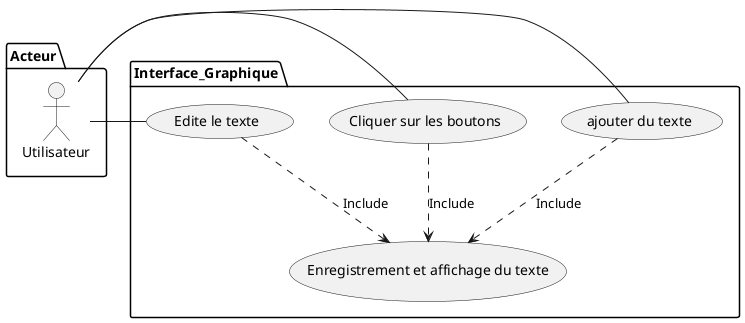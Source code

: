 @startuml VueFonctionnelle

package Acteur {
    actor "Utilisateur" as U
}

package Interface_Graphique {

    usecase "Cliquer sur les boutons" as CB
    usecase "ajouter du texte" as AjT
    usecase "Edite le texte" as ET
    usecase "Enregistrement et affichage du texte" as modif

}

U-AjT
U-CB
U-ET
AjT ..> modif :"Include"
CB ..> modif :"Include"
ET ..> modif : "Include"

@enduml
